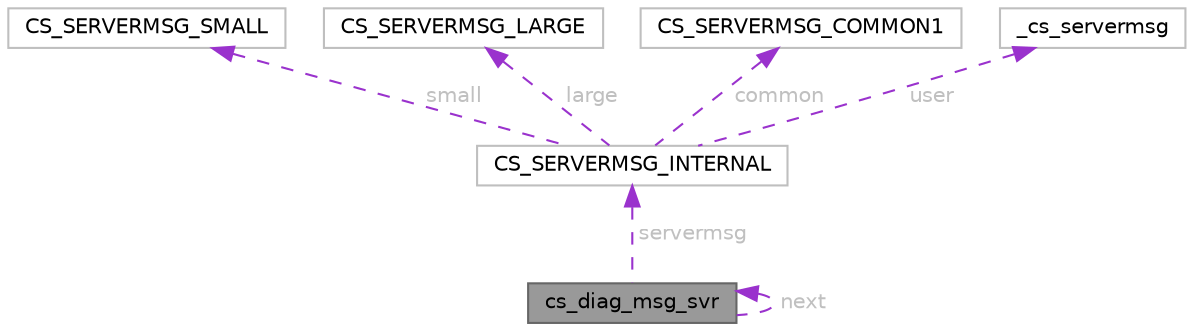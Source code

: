 digraph "cs_diag_msg_svr"
{
 // LATEX_PDF_SIZE
  bgcolor="transparent";
  edge [fontname=Helvetica,fontsize=10,labelfontname=Helvetica,labelfontsize=10];
  node [fontname=Helvetica,fontsize=10,shape=box,height=0.2,width=0.4];
  Node1 [id="Node000001",label="cs_diag_msg_svr",height=0.2,width=0.4,color="gray40", fillcolor="grey60", style="filled", fontcolor="black",tooltip=" "];
  Node1 -> Node1 [id="edge1_Node000001_Node000001",dir="back",color="darkorchid3",style="dashed",tooltip=" ",label=" next",fontcolor="grey" ];
  Node2 -> Node1 [id="edge2_Node000001_Node000002",dir="back",color="darkorchid3",style="dashed",tooltip=" ",label=" servermsg",fontcolor="grey" ];
  Node2 [id="Node000002",label="CS_SERVERMSG_INTERNAL",height=0.2,width=0.4,color="grey75", fillcolor="white", style="filled",URL="$a00914.html",tooltip=" "];
  Node3 -> Node2 [id="edge3_Node000002_Node000003",dir="back",color="darkorchid3",style="dashed",tooltip=" ",label=" small",fontcolor="grey" ];
  Node3 [id="Node000003",label="CS_SERVERMSG_SMALL",height=0.2,width=0.4,color="grey75", fillcolor="white", style="filled",URL="$a00898.html",tooltip=" "];
  Node4 -> Node2 [id="edge4_Node000002_Node000004",dir="back",color="darkorchid3",style="dashed",tooltip=" ",label=" large",fontcolor="grey" ];
  Node4 [id="Node000004",label="CS_SERVERMSG_LARGE",height=0.2,width=0.4,color="grey75", fillcolor="white", style="filled",URL="$a00902.html",tooltip=" "];
  Node5 -> Node2 [id="edge5_Node000002_Node000005",dir="back",color="darkorchid3",style="dashed",tooltip=" ",label=" common",fontcolor="grey" ];
  Node5 [id="Node000005",label="CS_SERVERMSG_COMMON1",height=0.2,width=0.4,color="grey75", fillcolor="white", style="filled",URL="$a00906.html",tooltip=" "];
  Node6 -> Node2 [id="edge6_Node000002_Node000006",dir="back",color="darkorchid3",style="dashed",tooltip=" ",label=" user",fontcolor="grey" ];
  Node6 [id="Node000006",label="_cs_servermsg",height=0.2,width=0.4,color="grey75", fillcolor="white", style="filled",URL="$a00886.html",tooltip=" "];
}
